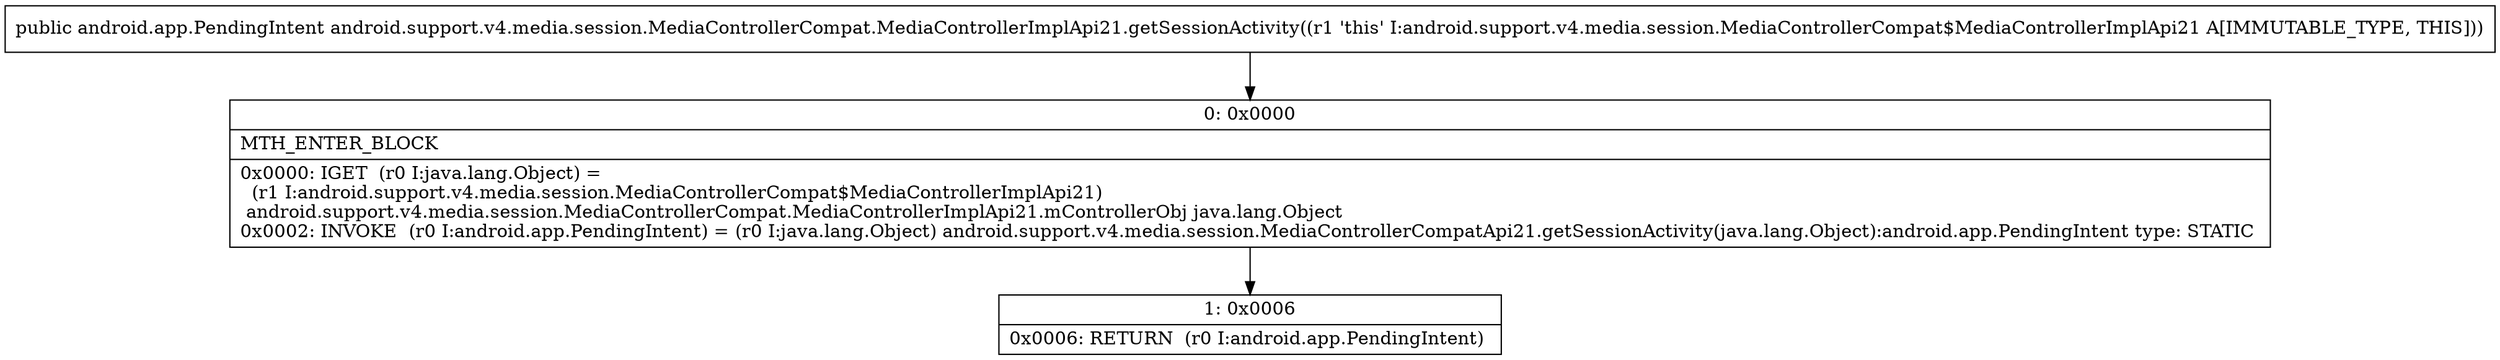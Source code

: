 digraph "CFG forandroid.support.v4.media.session.MediaControllerCompat.MediaControllerImplApi21.getSessionActivity()Landroid\/app\/PendingIntent;" {
Node_0 [shape=record,label="{0\:\ 0x0000|MTH_ENTER_BLOCK\l|0x0000: IGET  (r0 I:java.lang.Object) = \l  (r1 I:android.support.v4.media.session.MediaControllerCompat$MediaControllerImplApi21)\l android.support.v4.media.session.MediaControllerCompat.MediaControllerImplApi21.mControllerObj java.lang.Object \l0x0002: INVOKE  (r0 I:android.app.PendingIntent) = (r0 I:java.lang.Object) android.support.v4.media.session.MediaControllerCompatApi21.getSessionActivity(java.lang.Object):android.app.PendingIntent type: STATIC \l}"];
Node_1 [shape=record,label="{1\:\ 0x0006|0x0006: RETURN  (r0 I:android.app.PendingIntent) \l}"];
MethodNode[shape=record,label="{public android.app.PendingIntent android.support.v4.media.session.MediaControllerCompat.MediaControllerImplApi21.getSessionActivity((r1 'this' I:android.support.v4.media.session.MediaControllerCompat$MediaControllerImplApi21 A[IMMUTABLE_TYPE, THIS])) }"];
MethodNode -> Node_0;
Node_0 -> Node_1;
}

